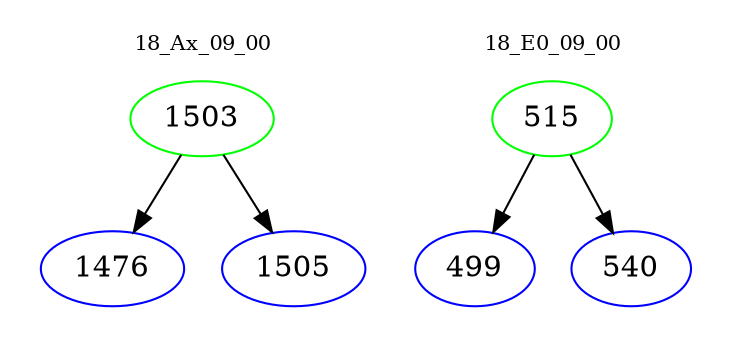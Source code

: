 digraph{
subgraph cluster_0 {
color = white
label = "18_Ax_09_00";
fontsize=10;
T0_1503 [label="1503", color="green"]
T0_1503 -> T0_1476 [color="black"]
T0_1476 [label="1476", color="blue"]
T0_1503 -> T0_1505 [color="black"]
T0_1505 [label="1505", color="blue"]
}
subgraph cluster_1 {
color = white
label = "18_E0_09_00";
fontsize=10;
T1_515 [label="515", color="green"]
T1_515 -> T1_499 [color="black"]
T1_499 [label="499", color="blue"]
T1_515 -> T1_540 [color="black"]
T1_540 [label="540", color="blue"]
}
}
